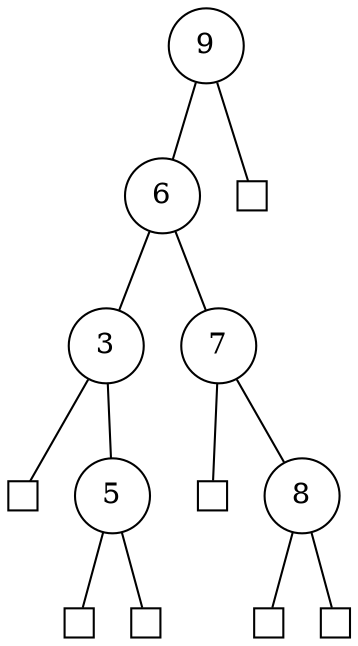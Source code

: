 graph "Arbol" { rankdir=TB;  null0[pos="-5.133333333333333,-1.7999999999999998!" shape=square label="" width="0.2"] "node1"[pos="-4.666666666666666,-1.2!" label="3" shape=circle]  null1[pos="-4.2,-2.4!" shape=square label="" width="0.2"] "node0"[pos="-3.7333333333333334,-1.7999999999999998!" label="5" shape=circle]  null2[pos="-3.2666666666666666,-2.4!" shape=square label="" width="0.2"] "node4"[pos="-2.8,-0.6!" label="6" shape=circle]  null3[pos="-2.333333333333333,-1.7999999999999998!" shape=square label="" width="0.2"] "node3"[pos="-1.8666666666666667,-1.2!" label="7" shape=circle]  null4[pos="-1.4,-2.4!" shape=square label="" width="0.2"] "node2"[pos="-0.9333333333333333,-1.7999999999999998!" label="8" shape=circle]  null5[pos="-0.4666666666666668,-2.4!" shape=square label="" width="0.2"] "node5"[pos="0.0,0.0!" label="9" shape=circle]  null6[pos="0.4666666666666666,-0.6!" shape=square label="" width="0.2"]  node[shape=circle]  node5--node4 node4--node1 node1--null0  node1--node0 node0--null1  node0--null2    node4--node3 node3--null3  node3--node2 node2--null4  node2--null5     node5--null6  }
